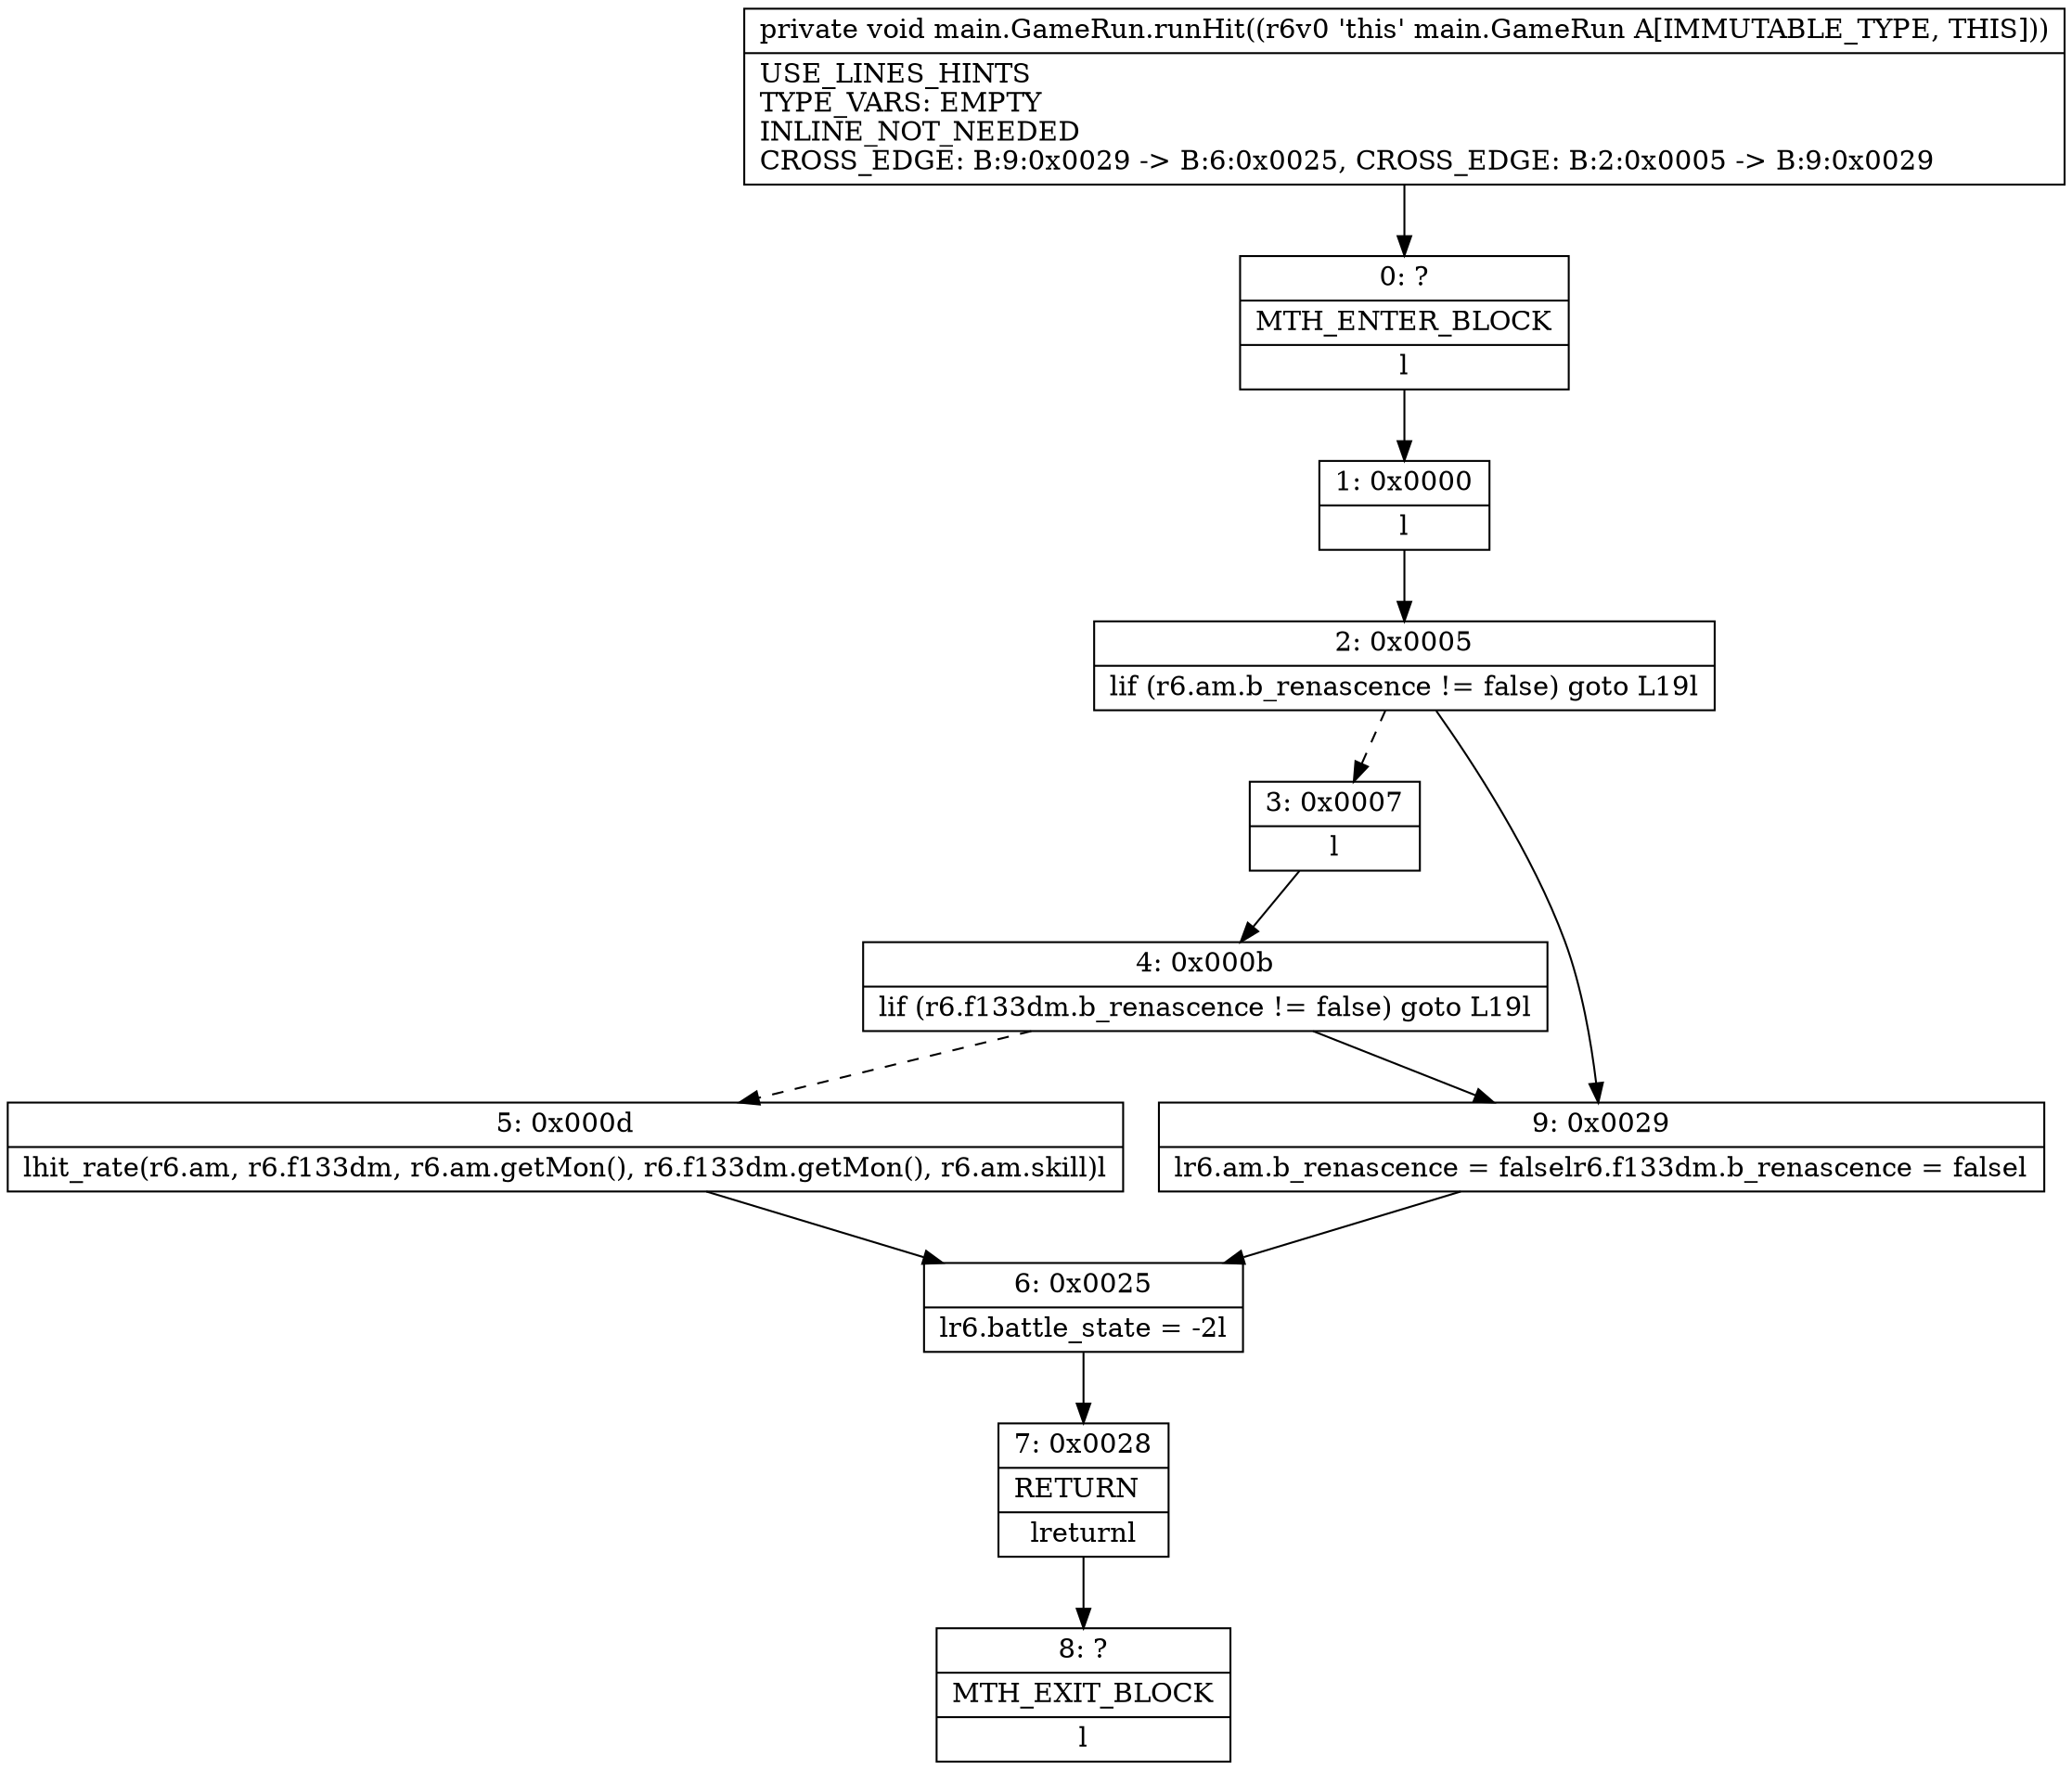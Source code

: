digraph "CFG formain.GameRun.runHit()V" {
Node_0 [shape=record,label="{0\:\ ?|MTH_ENTER_BLOCK\l|l}"];
Node_1 [shape=record,label="{1\:\ 0x0000|l}"];
Node_2 [shape=record,label="{2\:\ 0x0005|lif (r6.am.b_renascence != false) goto L19l}"];
Node_3 [shape=record,label="{3\:\ 0x0007|l}"];
Node_4 [shape=record,label="{4\:\ 0x000b|lif (r6.f133dm.b_renascence != false) goto L19l}"];
Node_5 [shape=record,label="{5\:\ 0x000d|lhit_rate(r6.am, r6.f133dm, r6.am.getMon(), r6.f133dm.getMon(), r6.am.skill)l}"];
Node_6 [shape=record,label="{6\:\ 0x0025|lr6.battle_state = \-2l}"];
Node_7 [shape=record,label="{7\:\ 0x0028|RETURN\l|lreturnl}"];
Node_8 [shape=record,label="{8\:\ ?|MTH_EXIT_BLOCK\l|l}"];
Node_9 [shape=record,label="{9\:\ 0x0029|lr6.am.b_renascence = falselr6.f133dm.b_renascence = falsel}"];
MethodNode[shape=record,label="{private void main.GameRun.runHit((r6v0 'this' main.GameRun A[IMMUTABLE_TYPE, THIS]))  | USE_LINES_HINTS\lTYPE_VARS: EMPTY\lINLINE_NOT_NEEDED\lCROSS_EDGE: B:9:0x0029 \-\> B:6:0x0025, CROSS_EDGE: B:2:0x0005 \-\> B:9:0x0029\l}"];
MethodNode -> Node_0;
Node_0 -> Node_1;
Node_1 -> Node_2;
Node_2 -> Node_3[style=dashed];
Node_2 -> Node_9;
Node_3 -> Node_4;
Node_4 -> Node_5[style=dashed];
Node_4 -> Node_9;
Node_5 -> Node_6;
Node_6 -> Node_7;
Node_7 -> Node_8;
Node_9 -> Node_6;
}

